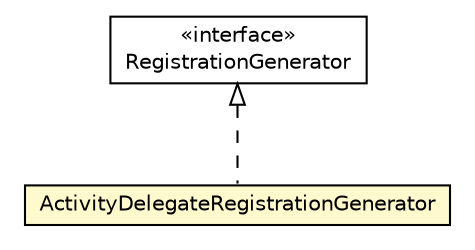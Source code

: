 #!/usr/local/bin/dot
#
# Class diagram 
# Generated by UMLGraph version 5.1 (http://www.umlgraph.org/)
#

digraph G {
	edge [fontname="Helvetica",fontsize=10,labelfontname="Helvetica",labelfontsize=10];
	node [fontname="Helvetica",fontsize=10,shape=plaintext];
	nodesep=0.25;
	ranksep=0.5;
	// org.androidtransfuse.gen.componentBuilder.RegistrationGenerator
	c145193 [label=<<table title="org.androidtransfuse.gen.componentBuilder.RegistrationGenerator" border="0" cellborder="1" cellspacing="0" cellpadding="2" port="p" href="./RegistrationGenerator.html">
		<tr><td><table border="0" cellspacing="0" cellpadding="1">
<tr><td align="center" balign="center"> &#171;interface&#187; </td></tr>
<tr><td align="center" balign="center"> RegistrationGenerator </td></tr>
		</table></td></tr>
		</table>>, fontname="Helvetica", fontcolor="black", fontsize=10.0];
	// org.androidtransfuse.gen.componentBuilder.ActivityDelegateRegistrationGenerator
	c145199 [label=<<table title="org.androidtransfuse.gen.componentBuilder.ActivityDelegateRegistrationGenerator" border="0" cellborder="1" cellspacing="0" cellpadding="2" port="p" bgcolor="lemonChiffon" href="./ActivityDelegateRegistrationGenerator.html">
		<tr><td><table border="0" cellspacing="0" cellpadding="1">
<tr><td align="center" balign="center"> ActivityDelegateRegistrationGenerator </td></tr>
		</table></td></tr>
		</table>>, fontname="Helvetica", fontcolor="black", fontsize=10.0];
	//org.androidtransfuse.gen.componentBuilder.ActivityDelegateRegistrationGenerator implements org.androidtransfuse.gen.componentBuilder.RegistrationGenerator
	c145193:p -> c145199:p [dir=back,arrowtail=empty,style=dashed];
}

